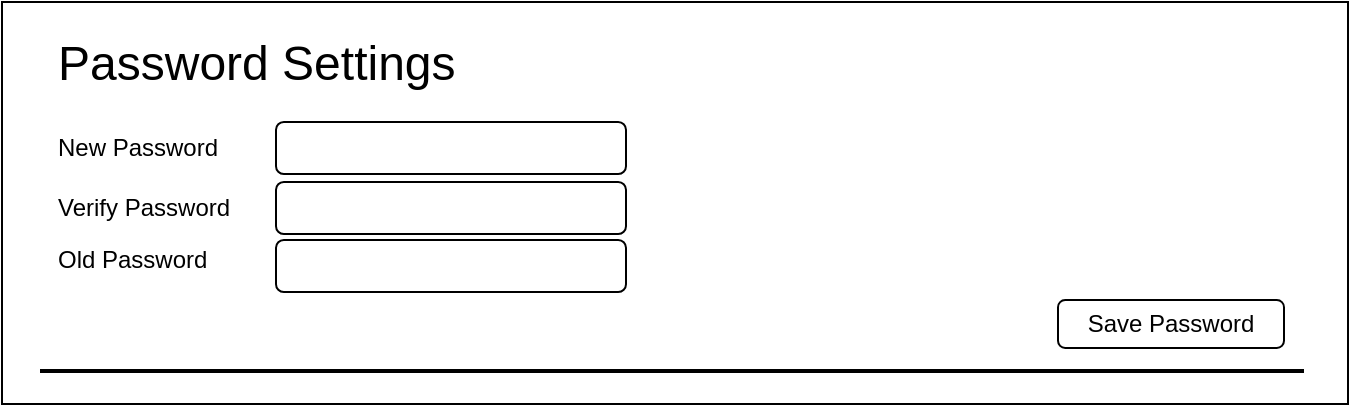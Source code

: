 <mxfile version="12.4.2" type="device" pages="1"><diagram id="nNfNXu-WG19YWjzoa8Jk" name="Page-1"><mxGraphModel dx="1086" dy="494" grid="0" gridSize="10" guides="1" tooltips="1" connect="1" arrows="1" fold="1" page="1" pageScale="1" pageWidth="850" pageHeight="1100" math="0" shadow="0"><root><mxCell id="0"/><mxCell id="1" parent="0"/><mxCell id="N9eJ0ozq8aaQLGvf90bj-3" value="" style="rounded=0;whiteSpace=wrap;html=1;" parent="1" vertex="1"><mxGeometry x="56" y="80" width="673" height="201" as="geometry"/></mxCell><mxCell id="N9eJ0ozq8aaQLGvf90bj-4" value="" style="rounded=1;whiteSpace=wrap;html=1;" parent="1" vertex="1"><mxGeometry x="193" y="140" width="175" height="26" as="geometry"/></mxCell><mxCell id="N9eJ0ozq8aaQLGvf90bj-5" value="New Password" style="text;html=1;strokeColor=none;fillColor=none;align=left;verticalAlign=middle;whiteSpace=wrap;rounded=0;" parent="1" vertex="1"><mxGeometry x="82" y="143" width="102" height="20" as="geometry"/></mxCell><mxCell id="N9eJ0ozq8aaQLGvf90bj-7" value="Verify Password" style="text;html=1;strokeColor=none;fillColor=none;align=left;verticalAlign=middle;whiteSpace=wrap;rounded=0;" parent="1" vertex="1"><mxGeometry x="82" y="173" width="96" height="20" as="geometry"/></mxCell><mxCell id="N9eJ0ozq8aaQLGvf90bj-10" value="" style="rounded=1;whiteSpace=wrap;html=1;" parent="1" vertex="1"><mxGeometry x="193" y="170" width="175" height="26" as="geometry"/></mxCell><mxCell id="N9eJ0ozq8aaQLGvf90bj-18" value="" style="rounded=1;whiteSpace=wrap;html=1;" parent="1" vertex="1"><mxGeometry x="193" y="199" width="175" height="26" as="geometry"/></mxCell><mxCell id="N9eJ0ozq8aaQLGvf90bj-27" value="Save Password" style="rounded=1;whiteSpace=wrap;html=1;" parent="1" vertex="1"><mxGeometry x="584" y="229" width="113" height="24" as="geometry"/></mxCell><mxCell id="N9eJ0ozq8aaQLGvf90bj-30" value="" style="rounded=0;whiteSpace=wrap;html=1;" parent="1" vertex="1"><mxGeometry x="75.5" y="264" width="631" height="1" as="geometry"/></mxCell><mxCell id="N9eJ0ozq8aaQLGvf90bj-31" value="&lt;font style=&quot;font-size: 24px&quot;&gt;Password Settings&lt;/font&gt;" style="text;html=1;strokeColor=none;fillColor=none;align=left;verticalAlign=middle;whiteSpace=wrap;rounded=0;" parent="1" vertex="1"><mxGeometry x="82" y="101" width="416" height="20" as="geometry"/></mxCell><mxCell id="LtpB_6tmJDPdJR0FUsHZ-1" value="Old Password" style="text;html=1;strokeColor=none;fillColor=none;align=left;verticalAlign=middle;whiteSpace=wrap;rounded=0;" vertex="1" parent="1"><mxGeometry x="82" y="199" width="96" height="20" as="geometry"/></mxCell></root></mxGraphModel></diagram></mxfile>